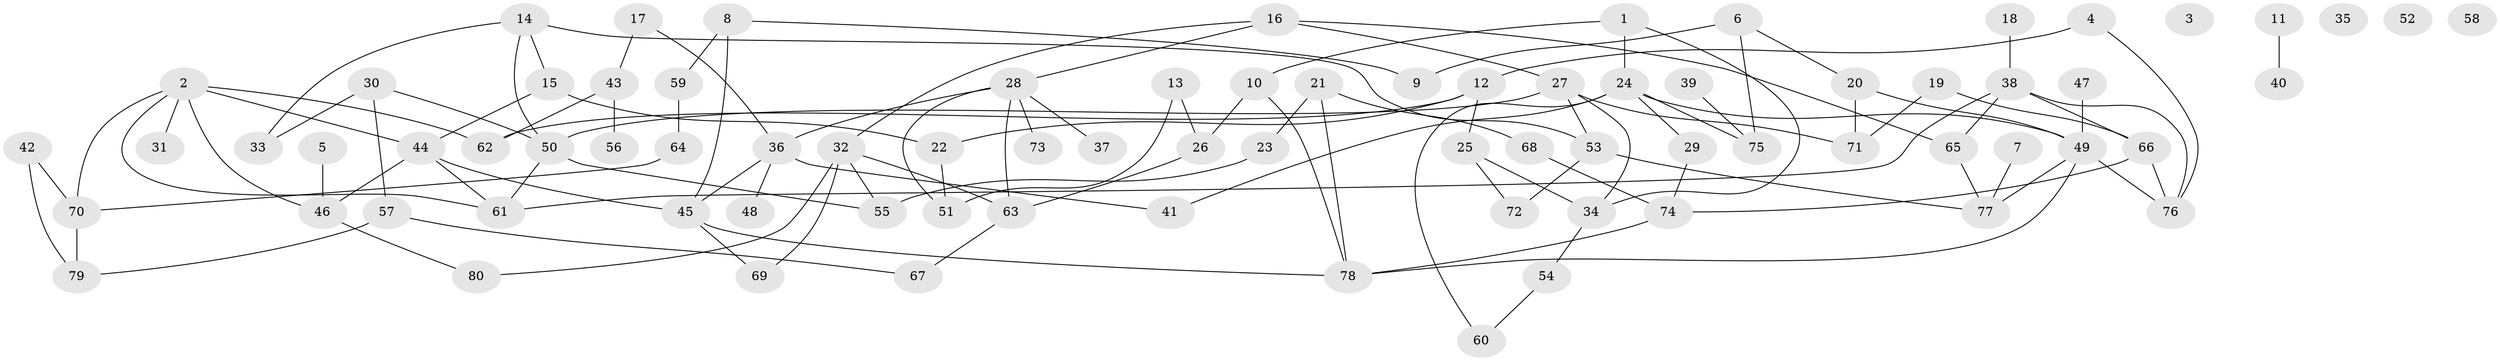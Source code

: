 // Generated by graph-tools (version 1.1) at 2025/33/03/09/25 02:33:29]
// undirected, 80 vertices, 113 edges
graph export_dot {
graph [start="1"]
  node [color=gray90,style=filled];
  1;
  2;
  3;
  4;
  5;
  6;
  7;
  8;
  9;
  10;
  11;
  12;
  13;
  14;
  15;
  16;
  17;
  18;
  19;
  20;
  21;
  22;
  23;
  24;
  25;
  26;
  27;
  28;
  29;
  30;
  31;
  32;
  33;
  34;
  35;
  36;
  37;
  38;
  39;
  40;
  41;
  42;
  43;
  44;
  45;
  46;
  47;
  48;
  49;
  50;
  51;
  52;
  53;
  54;
  55;
  56;
  57;
  58;
  59;
  60;
  61;
  62;
  63;
  64;
  65;
  66;
  67;
  68;
  69;
  70;
  71;
  72;
  73;
  74;
  75;
  76;
  77;
  78;
  79;
  80;
  1 -- 10;
  1 -- 24;
  1 -- 34;
  2 -- 31;
  2 -- 44;
  2 -- 46;
  2 -- 61;
  2 -- 62;
  2 -- 70;
  4 -- 12;
  4 -- 76;
  5 -- 46;
  6 -- 9;
  6 -- 20;
  6 -- 75;
  7 -- 77;
  8 -- 9;
  8 -- 45;
  8 -- 59;
  10 -- 26;
  10 -- 78;
  11 -- 40;
  12 -- 22;
  12 -- 25;
  12 -- 62;
  13 -- 26;
  13 -- 51;
  14 -- 15;
  14 -- 33;
  14 -- 50;
  14 -- 53;
  15 -- 22;
  15 -- 44;
  16 -- 27;
  16 -- 28;
  16 -- 32;
  16 -- 65;
  17 -- 36;
  17 -- 43;
  18 -- 38;
  19 -- 66;
  19 -- 71;
  20 -- 49;
  20 -- 71;
  21 -- 23;
  21 -- 68;
  21 -- 78;
  22 -- 51;
  23 -- 55;
  24 -- 29;
  24 -- 41;
  24 -- 49;
  24 -- 60;
  24 -- 75;
  25 -- 34;
  25 -- 72;
  26 -- 63;
  27 -- 34;
  27 -- 50;
  27 -- 53;
  27 -- 71;
  28 -- 36;
  28 -- 37;
  28 -- 51;
  28 -- 63;
  28 -- 73;
  29 -- 74;
  30 -- 33;
  30 -- 50;
  30 -- 57;
  32 -- 55;
  32 -- 63;
  32 -- 69;
  32 -- 80;
  34 -- 54;
  36 -- 41;
  36 -- 45;
  36 -- 48;
  38 -- 61;
  38 -- 65;
  38 -- 66;
  38 -- 76;
  39 -- 75;
  42 -- 70;
  42 -- 79;
  43 -- 56;
  43 -- 62;
  44 -- 45;
  44 -- 46;
  44 -- 61;
  45 -- 69;
  45 -- 78;
  46 -- 80;
  47 -- 49;
  49 -- 76;
  49 -- 77;
  49 -- 78;
  50 -- 55;
  50 -- 61;
  53 -- 72;
  53 -- 77;
  54 -- 60;
  57 -- 67;
  57 -- 79;
  59 -- 64;
  63 -- 67;
  64 -- 70;
  65 -- 77;
  66 -- 74;
  66 -- 76;
  68 -- 74;
  70 -- 79;
  74 -- 78;
}
